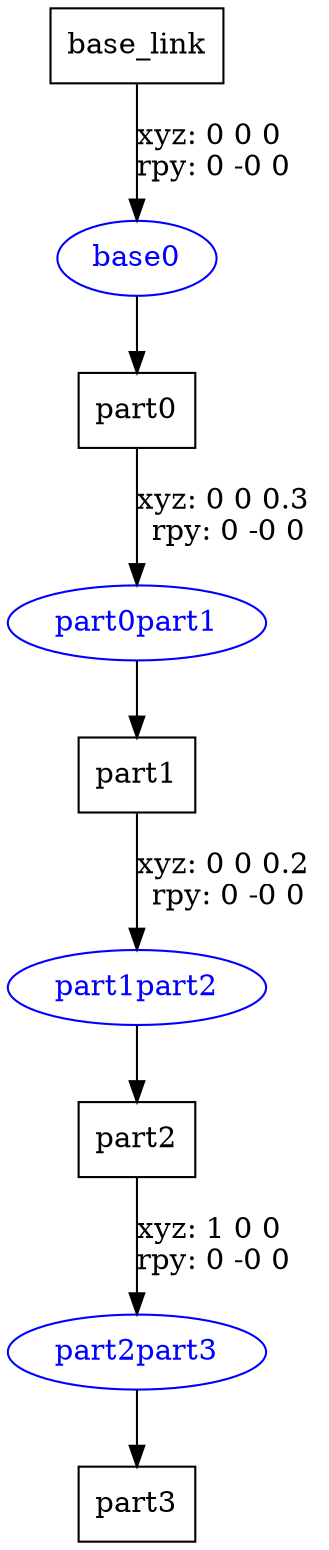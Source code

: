 digraph G {
node [shape=box];
"base_link" [label="base_link"];
"part0" [label="part0"];
"part1" [label="part1"];
"part2" [label="part2"];
"part3" [label="part3"];
node [shape=ellipse, color=blue, fontcolor=blue];
"base_link" -> "base0" [label="xyz: 0 0 0 \nrpy: 0 -0 0"]
"base0" -> "part0"
"part0" -> "part0part1" [label="xyz: 0 0 0.3 \nrpy: 0 -0 0"]
"part0part1" -> "part1"
"part1" -> "part1part2" [label="xyz: 0 0 0.2 \nrpy: 0 -0 0"]
"part1part2" -> "part2"
"part2" -> "part2part3" [label="xyz: 1 0 0 \nrpy: 0 -0 0"]
"part2part3" -> "part3"
}
